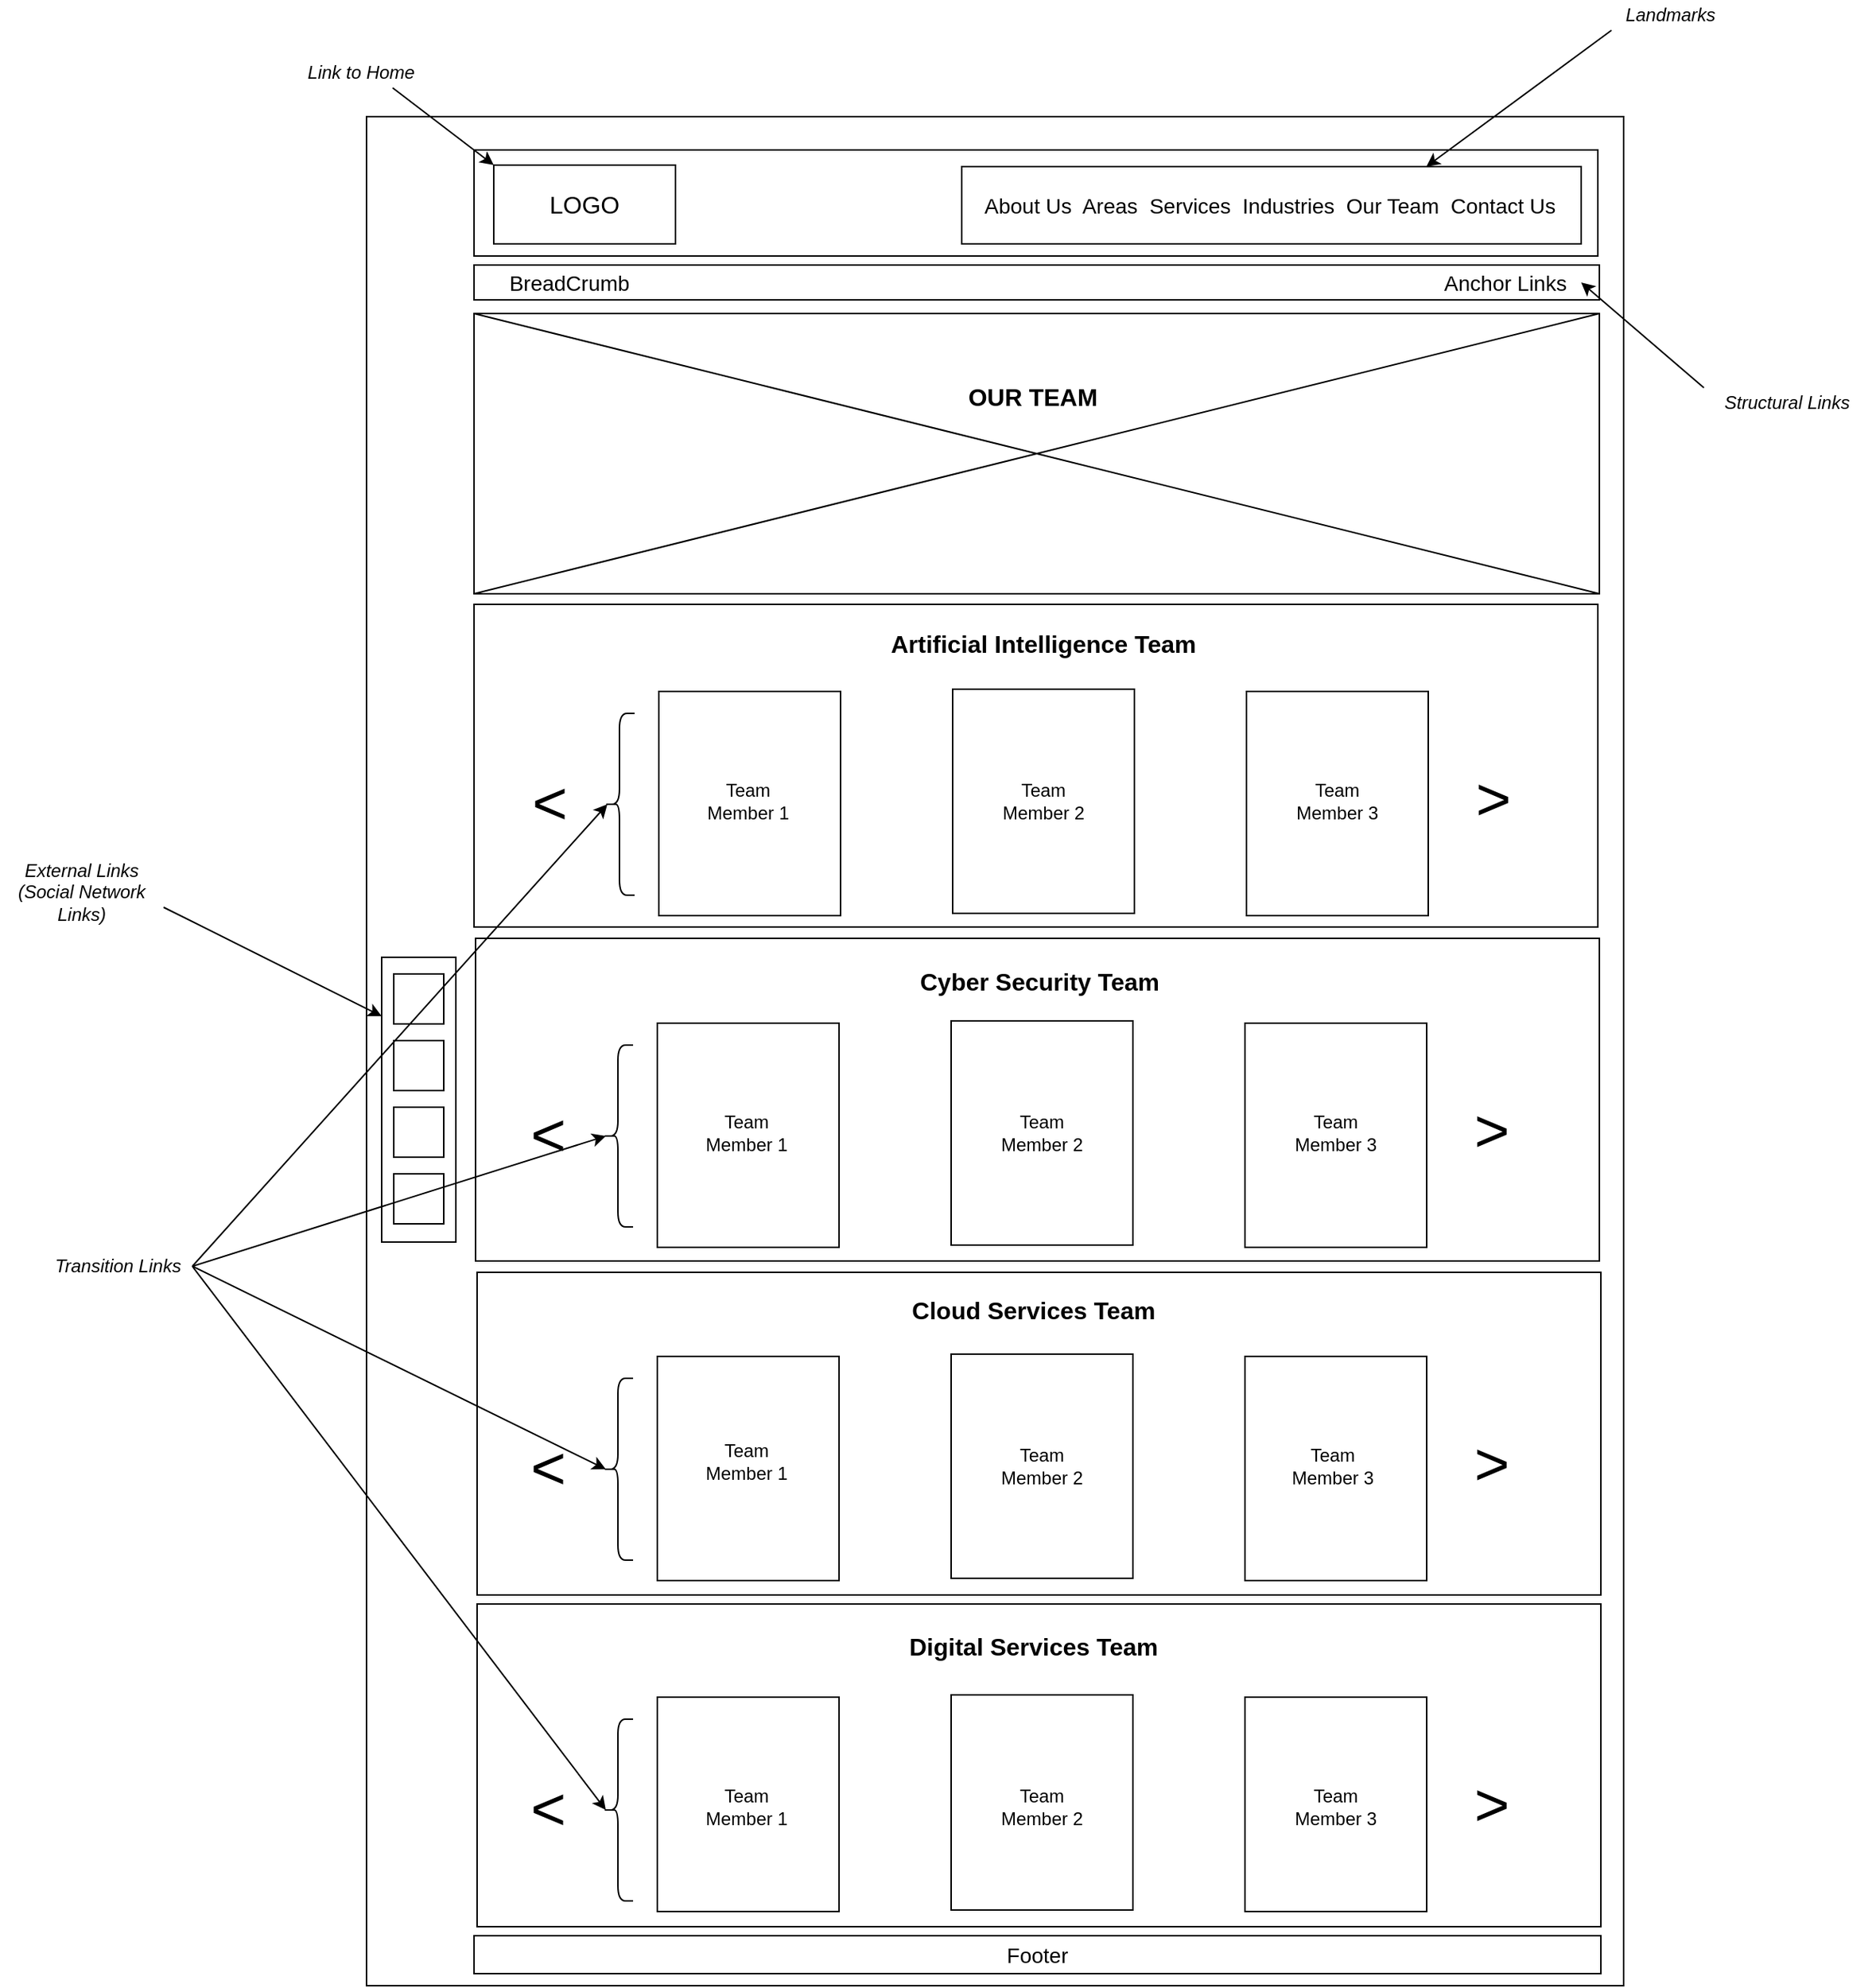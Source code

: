 <mxfile version="14.8.4" type="device"><diagram name="Page-1" id="03018318-947c-dd8e-b7a3-06fadd420f32"><mxGraphModel dx="1750" dy="1097" grid="0" gridSize="10" guides="1" tooltips="1" connect="1" arrows="1" fold="1" page="0" pageScale="1" pageWidth="1100" pageHeight="850" background="none" math="0" shadow="0"><root><mxCell id="0"/><mxCell id="1" parent="0"/><mxCell id="CYJnyLpGrIlCyg3LrzTW-3" value="" style="rounded=0;whiteSpace=wrap;html=1;fillColor=none;" parent="1" vertex="1"><mxGeometry x="14" y="-75" width="830" height="1234" as="geometry"/></mxCell><mxCell id="CYJnyLpGrIlCyg3LrzTW-4" value="" style="rounded=0;whiteSpace=wrap;html=1;fillColor=none;" parent="1" vertex="1"><mxGeometry x="85" y="-53" width="742" height="70" as="geometry"/></mxCell><mxCell id="CYJnyLpGrIlCyg3LrzTW-6" value="&lt;font style=&quot;font-size: 16px&quot;&gt;LOGO&lt;/font&gt;" style="rounded=0;whiteSpace=wrap;html=1;fillColor=none;" parent="1" vertex="1"><mxGeometry x="98" y="-43" width="120" height="52" as="geometry"/></mxCell><mxCell id="CYJnyLpGrIlCyg3LrzTW-14" value="" style="rounded=0;whiteSpace=wrap;html=1;strokeColor=#000000;fillColor=none;" parent="1" vertex="1"><mxGeometry x="407" y="-42" width="409" height="51" as="geometry"/></mxCell><mxCell id="CYJnyLpGrIlCyg3LrzTW-16" value="&lt;i&gt;Landmarks&lt;/i&gt;" style="text;html=1;strokeColor=none;fillColor=none;align=center;verticalAlign=middle;whiteSpace=wrap;rounded=0;" parent="1" vertex="1"><mxGeometry x="836" y="-152" width="78" height="20" as="geometry"/></mxCell><mxCell id="CYJnyLpGrIlCyg3LrzTW-18" value="" style="endArrow=classic;html=1;entryX=0.75;entryY=0;entryDx=0;entryDy=0;exitX=0;exitY=1;exitDx=0;exitDy=0;" parent="1" source="CYJnyLpGrIlCyg3LrzTW-16" target="CYJnyLpGrIlCyg3LrzTW-14" edge="1"><mxGeometry width="50" height="50" relative="1" as="geometry"><mxPoint x="879" y="-68" as="sourcePoint"/><mxPoint x="929" y="-118" as="targetPoint"/></mxGeometry></mxCell><mxCell id="CYJnyLpGrIlCyg3LrzTW-19" value="" style="endArrow=classic;html=1;entryX=0;entryY=0;entryDx=0;entryDy=0;exitX=0.75;exitY=1;exitDx=0;exitDy=0;" parent="1" source="CYJnyLpGrIlCyg3LrzTW-20" target="CYJnyLpGrIlCyg3LrzTW-6" edge="1"><mxGeometry width="50" height="50" relative="1" as="geometry"><mxPoint x="18" y="-91.0" as="sourcePoint"/><mxPoint x="68" y="-141" as="targetPoint"/></mxGeometry></mxCell><mxCell id="CYJnyLpGrIlCyg3LrzTW-20" value="&lt;i&gt;Link to Home&lt;/i&gt;" style="text;html=1;strokeColor=none;fillColor=none;align=center;verticalAlign=middle;whiteSpace=wrap;rounded=0;" parent="1" vertex="1"><mxGeometry x="-31" y="-114" width="83" height="20" as="geometry"/></mxCell><mxCell id="CYJnyLpGrIlCyg3LrzTW-21" value="" style="rounded=0;whiteSpace=wrap;html=1;fillColor=none;strokeColor=#000000;" parent="1" vertex="1"><mxGeometry x="85" y="23" width="743" height="23" as="geometry"/></mxCell><mxCell id="CYJnyLpGrIlCyg3LrzTW-25" value="" style="rounded=0;whiteSpace=wrap;html=1;fillColor=none;strokeColor=#000000;" parent="1" vertex="1"><mxGeometry x="85" y="55" width="743" height="185" as="geometry"/></mxCell><mxCell id="CYJnyLpGrIlCyg3LrzTW-27" value="" style="endArrow=none;html=1;entryX=0;entryY=0;entryDx=0;entryDy=0;exitX=1;exitY=1;exitDx=0;exitDy=0;" parent="1" source="CYJnyLpGrIlCyg3LrzTW-25" target="CYJnyLpGrIlCyg3LrzTW-25" edge="1"><mxGeometry width="50" height="50" relative="1" as="geometry"><mxPoint x="494" y="106" as="sourcePoint"/><mxPoint x="544" y="56" as="targetPoint"/></mxGeometry></mxCell><mxCell id="CYJnyLpGrIlCyg3LrzTW-28" value="" style="endArrow=none;html=1;entryX=1;entryY=0;entryDx=0;entryDy=0;exitX=0;exitY=1;exitDx=0;exitDy=0;" parent="1" source="CYJnyLpGrIlCyg3LrzTW-25" target="CYJnyLpGrIlCyg3LrzTW-25" edge="1"><mxGeometry width="50" height="50" relative="1" as="geometry"><mxPoint x="494" y="106" as="sourcePoint"/><mxPoint x="544" y="56" as="targetPoint"/></mxGeometry></mxCell><mxCell id="CYJnyLpGrIlCyg3LrzTW-29" value="&lt;b&gt;&lt;font style=&quot;font-size: 16px&quot;&gt;OUR TEAM&lt;br&gt;&lt;/font&gt;&lt;/b&gt;" style="text;html=1;strokeColor=none;fillColor=none;align=center;verticalAlign=middle;whiteSpace=wrap;rounded=0;" parent="1" vertex="1"><mxGeometry x="392" y="100" width="124" height="20" as="geometry"/></mxCell><mxCell id="CYJnyLpGrIlCyg3LrzTW-36" value="" style="rounded=0;whiteSpace=wrap;html=1;fillColor=none;strokeColor=#000000;" parent="1" vertex="1"><mxGeometry x="85" y="247" width="742" height="213" as="geometry"/></mxCell><mxCell id="CYJnyLpGrIlCyg3LrzTW-37" value="" style="rounded=0;whiteSpace=wrap;html=1;fillColor=none;strokeColor=#000000;" parent="1" vertex="1"><mxGeometry x="207" y="304.5" width="120" height="148" as="geometry"/></mxCell><mxCell id="CYJnyLpGrIlCyg3LrzTW-38" value="" style="rounded=0;whiteSpace=wrap;html=1;fillColor=none;strokeColor=#000000;" parent="1" vertex="1"><mxGeometry x="401" y="303" width="120" height="148" as="geometry"/></mxCell><mxCell id="CYJnyLpGrIlCyg3LrzTW-39" value="" style="rounded=0;whiteSpace=wrap;html=1;fillColor=none;strokeColor=#000000;" parent="1" vertex="1"><mxGeometry x="595" y="304.5" width="120" height="148" as="geometry"/></mxCell><mxCell id="CYJnyLpGrIlCyg3LrzTW-41" value="&lt;font style=&quot;font-size: 40px&quot;&gt;&amp;lt;&lt;/font&gt;" style="text;html=1;strokeColor=none;fillColor=none;align=center;verticalAlign=middle;whiteSpace=wrap;rounded=0;" parent="1" vertex="1"><mxGeometry x="115" y="354.5" width="40" height="45" as="geometry"/></mxCell><mxCell id="CYJnyLpGrIlCyg3LrzTW-42" value="&lt;font style=&quot;font-size: 40px&quot;&gt;&amp;lt;&lt;/font&gt;" style="text;html=1;strokeColor=none;fillColor=none;align=center;verticalAlign=middle;whiteSpace=wrap;rounded=0;rotation=-180;" parent="1" vertex="1"><mxGeometry x="738" y="356" width="40" height="45" as="geometry"/></mxCell><mxCell id="CYJnyLpGrIlCyg3LrzTW-43" value="Team Member 1" style="text;html=1;strokeColor=none;fillColor=none;align=center;verticalAlign=middle;whiteSpace=wrap;rounded=0;" parent="1" vertex="1"><mxGeometry x="233" y="367" width="66" height="20" as="geometry"/></mxCell><mxCell id="CYJnyLpGrIlCyg3LrzTW-45" value="Team Member 2" style="text;html=1;strokeColor=none;fillColor=none;align=center;verticalAlign=middle;whiteSpace=wrap;rounded=0;" parent="1" vertex="1"><mxGeometry x="428" y="367" width="66" height="20" as="geometry"/></mxCell><mxCell id="CYJnyLpGrIlCyg3LrzTW-46" value="Team Member 3" style="text;html=1;strokeColor=none;fillColor=none;align=center;verticalAlign=middle;whiteSpace=wrap;rounded=0;" parent="1" vertex="1"><mxGeometry x="622" y="367" width="66" height="20" as="geometry"/></mxCell><mxCell id="CYJnyLpGrIlCyg3LrzTW-68" value="&lt;font style=&quot;font-size: 14px&quot;&gt;Footer&lt;/font&gt;" style="rounded=0;whiteSpace=wrap;html=1;strokeColor=#000000;fillColor=none;" parent="1" vertex="1"><mxGeometry x="85" y="1126" width="744" height="25" as="geometry"/></mxCell><mxCell id="CYJnyLpGrIlCyg3LrzTW-69" value="" style="rounded=0;whiteSpace=wrap;html=1;strokeColor=#000000;fillColor=none;" parent="1" vertex="1"><mxGeometry x="24" y="480" width="49" height="188" as="geometry"/></mxCell><mxCell id="CYJnyLpGrIlCyg3LrzTW-70" value="" style="whiteSpace=wrap;html=1;aspect=fixed;strokeColor=#000000;fillColor=none;" parent="1" vertex="1"><mxGeometry x="32" y="491" width="33" height="33" as="geometry"/></mxCell><mxCell id="CYJnyLpGrIlCyg3LrzTW-71" value="" style="whiteSpace=wrap;html=1;aspect=fixed;strokeColor=#000000;fillColor=none;" parent="1" vertex="1"><mxGeometry x="32" y="535" width="33" height="33" as="geometry"/></mxCell><mxCell id="CYJnyLpGrIlCyg3LrzTW-72" value="" style="whiteSpace=wrap;html=1;aspect=fixed;strokeColor=#000000;fillColor=none;" parent="1" vertex="1"><mxGeometry x="32" y="579" width="33" height="33" as="geometry"/></mxCell><mxCell id="CYJnyLpGrIlCyg3LrzTW-73" value="" style="whiteSpace=wrap;html=1;aspect=fixed;strokeColor=#000000;fillColor=none;" parent="1" vertex="1"><mxGeometry x="32" y="623" width="33" height="33" as="geometry"/></mxCell><mxCell id="CYJnyLpGrIlCyg3LrzTW-74" value="&lt;i&gt;External Links (Social Network Links)&lt;/i&gt;" style="text;html=1;strokeColor=none;fillColor=none;align=center;verticalAlign=middle;whiteSpace=wrap;rounded=0;" parent="1" vertex="1"><mxGeometry x="-228" y="427" width="108" height="20" as="geometry"/></mxCell><mxCell id="CYJnyLpGrIlCyg3LrzTW-75" value="" style="endArrow=classic;html=1;entryX=0;entryY=0.207;entryDx=0;entryDy=0;entryPerimeter=0;exitX=1;exitY=1;exitDx=0;exitDy=0;" parent="1" source="CYJnyLpGrIlCyg3LrzTW-74" target="CYJnyLpGrIlCyg3LrzTW-69" edge="1"><mxGeometry width="50" height="50" relative="1" as="geometry"><mxPoint x="-111" y="602.0" as="sourcePoint"/><mxPoint x="-61" y="552" as="targetPoint"/></mxGeometry></mxCell><mxCell id="CYJnyLpGrIlCyg3LrzTW-78" value="" style="shape=curlyBracket;whiteSpace=wrap;html=1;rounded=1;strokeColor=#000000;fillColor=none;" parent="1" vertex="1"><mxGeometry x="171" y="319" width="20" height="120" as="geometry"/></mxCell><mxCell id="CYJnyLpGrIlCyg3LrzTW-81" value="&lt;i&gt;Transition Links&lt;/i&gt;" style="text;html=1;strokeColor=none;fillColor=none;align=center;verticalAlign=middle;whiteSpace=wrap;rounded=0;" parent="1" vertex="1"><mxGeometry x="-199" y="674" width="98" height="20" as="geometry"/></mxCell><mxCell id="kOy9L7OWamc_yqXSB0sL-1" value="&lt;b&gt;&lt;font style=&quot;font-size: 16px&quot;&gt;Artificial Intelligence Team&lt;/font&gt;&lt;/b&gt;" style="text;html=1;strokeColor=none;fillColor=none;align=center;verticalAlign=middle;whiteSpace=wrap;rounded=0;" parent="1" vertex="1"><mxGeometry x="350" y="263" width="222" height="20" as="geometry"/></mxCell><mxCell id="kOy9L7OWamc_yqXSB0sL-4" value="" style="rounded=0;whiteSpace=wrap;html=1;fillColor=none;strokeColor=#000000;" parent="1" vertex="1"><mxGeometry x="86" y="467.5" width="742" height="213" as="geometry"/></mxCell><mxCell id="kOy9L7OWamc_yqXSB0sL-5" value="" style="rounded=0;whiteSpace=wrap;html=1;fillColor=none;strokeColor=#000000;" parent="1" vertex="1"><mxGeometry x="206" y="523.5" width="120" height="148" as="geometry"/></mxCell><mxCell id="kOy9L7OWamc_yqXSB0sL-6" value="" style="rounded=0;whiteSpace=wrap;html=1;fillColor=none;strokeColor=#000000;" parent="1" vertex="1"><mxGeometry x="400" y="522" width="120" height="148" as="geometry"/></mxCell><mxCell id="kOy9L7OWamc_yqXSB0sL-7" value="" style="rounded=0;whiteSpace=wrap;html=1;fillColor=none;strokeColor=#000000;" parent="1" vertex="1"><mxGeometry x="594" y="523.5" width="120" height="148" as="geometry"/></mxCell><mxCell id="kOy9L7OWamc_yqXSB0sL-8" value="&lt;font style=&quot;font-size: 40px&quot;&gt;&amp;lt;&lt;/font&gt;" style="text;html=1;strokeColor=none;fillColor=none;align=center;verticalAlign=middle;whiteSpace=wrap;rounded=0;" parent="1" vertex="1"><mxGeometry x="114" y="573.5" width="40" height="45" as="geometry"/></mxCell><mxCell id="kOy9L7OWamc_yqXSB0sL-9" value="&lt;font style=&quot;font-size: 40px&quot;&gt;&amp;lt;&lt;/font&gt;" style="text;html=1;strokeColor=none;fillColor=none;align=center;verticalAlign=middle;whiteSpace=wrap;rounded=0;rotation=-180;" parent="1" vertex="1"><mxGeometry x="737" y="575" width="40" height="45" as="geometry"/></mxCell><mxCell id="kOy9L7OWamc_yqXSB0sL-10" value="Team Member 1" style="text;html=1;strokeColor=none;fillColor=none;align=center;verticalAlign=middle;whiteSpace=wrap;rounded=0;" parent="1" vertex="1"><mxGeometry x="232" y="586" width="66" height="20" as="geometry"/></mxCell><mxCell id="kOy9L7OWamc_yqXSB0sL-11" value="Team Member 2" style="text;html=1;strokeColor=none;fillColor=none;align=center;verticalAlign=middle;whiteSpace=wrap;rounded=0;" parent="1" vertex="1"><mxGeometry x="427" y="586" width="66" height="20" as="geometry"/></mxCell><mxCell id="kOy9L7OWamc_yqXSB0sL-12" value="Team Member 3" style="text;html=1;strokeColor=none;fillColor=none;align=center;verticalAlign=middle;whiteSpace=wrap;rounded=0;" parent="1" vertex="1"><mxGeometry x="621" y="586" width="66" height="20" as="geometry"/></mxCell><mxCell id="kOy9L7OWamc_yqXSB0sL-13" value="" style="shape=curlyBracket;whiteSpace=wrap;html=1;rounded=1;strokeColor=#000000;fillColor=none;" parent="1" vertex="1"><mxGeometry x="170" y="538" width="20" height="120" as="geometry"/></mxCell><mxCell id="kOy9L7OWamc_yqXSB0sL-14" value="&lt;font size=&quot;1&quot;&gt;&lt;b style=&quot;font-size: 16px&quot;&gt;Cyber Security Team&lt;/b&gt;&lt;/font&gt;" style="text;html=1;strokeColor=none;fillColor=none;align=center;verticalAlign=middle;whiteSpace=wrap;rounded=0;" parent="1" vertex="1"><mxGeometry x="373" y="486" width="171" height="20" as="geometry"/></mxCell><mxCell id="kOy9L7OWamc_yqXSB0sL-15" value="" style="rounded=0;whiteSpace=wrap;html=1;fillColor=none;strokeColor=#000000;" parent="1" vertex="1"><mxGeometry x="87" y="688" width="742" height="213" as="geometry"/></mxCell><mxCell id="kOy9L7OWamc_yqXSB0sL-16" value="" style="rounded=0;whiteSpace=wrap;html=1;fillColor=none;strokeColor=#000000;" parent="1" vertex="1"><mxGeometry x="206" y="743.5" width="120" height="148" as="geometry"/></mxCell><mxCell id="kOy9L7OWamc_yqXSB0sL-17" value="" style="rounded=0;whiteSpace=wrap;html=1;fillColor=none;strokeColor=#000000;" parent="1" vertex="1"><mxGeometry x="400" y="742" width="120" height="148" as="geometry"/></mxCell><mxCell id="kOy9L7OWamc_yqXSB0sL-18" value="" style="rounded=0;whiteSpace=wrap;html=1;fillColor=none;strokeColor=#000000;" parent="1" vertex="1"><mxGeometry x="594" y="743.5" width="120" height="148" as="geometry"/></mxCell><mxCell id="kOy9L7OWamc_yqXSB0sL-19" value="&lt;font style=&quot;font-size: 40px&quot;&gt;&amp;lt;&lt;/font&gt;" style="text;html=1;strokeColor=none;fillColor=none;align=center;verticalAlign=middle;whiteSpace=wrap;rounded=0;" parent="1" vertex="1"><mxGeometry x="114" y="793.5" width="40" height="45" as="geometry"/></mxCell><mxCell id="kOy9L7OWamc_yqXSB0sL-20" value="&lt;font style=&quot;font-size: 40px&quot;&gt;&amp;lt;&lt;/font&gt;" style="text;html=1;strokeColor=none;fillColor=none;align=center;verticalAlign=middle;whiteSpace=wrap;rounded=0;rotation=-180;" parent="1" vertex="1"><mxGeometry x="737" y="795" width="40" height="45" as="geometry"/></mxCell><mxCell id="kOy9L7OWamc_yqXSB0sL-21" value="Team Member 1" style="text;html=1;strokeColor=none;fillColor=none;align=center;verticalAlign=middle;whiteSpace=wrap;rounded=0;" parent="1" vertex="1"><mxGeometry x="227" y="803" width="76" height="20" as="geometry"/></mxCell><mxCell id="kOy9L7OWamc_yqXSB0sL-22" value="Team Member 2" style="text;html=1;strokeColor=none;fillColor=none;align=center;verticalAlign=middle;whiteSpace=wrap;rounded=0;" parent="1" vertex="1"><mxGeometry x="422" y="806" width="76" height="20" as="geometry"/></mxCell><mxCell id="kOy9L7OWamc_yqXSB0sL-23" value="Team Member 3" style="text;html=1;strokeColor=none;fillColor=none;align=center;verticalAlign=middle;whiteSpace=wrap;rounded=0;" parent="1" vertex="1"><mxGeometry x="614" y="806" width="76" height="20" as="geometry"/></mxCell><mxCell id="kOy9L7OWamc_yqXSB0sL-24" value="" style="shape=curlyBracket;whiteSpace=wrap;html=1;rounded=1;strokeColor=#000000;fillColor=none;" parent="1" vertex="1"><mxGeometry x="170" y="758" width="20" height="120" as="geometry"/></mxCell><mxCell id="4IrFcEppVNAU4fLBlsSF-2" value="" style="rounded=0;whiteSpace=wrap;html=1;fillColor=none;strokeColor=#000000;" parent="1" vertex="1"><mxGeometry x="87" y="907" width="742" height="213" as="geometry"/></mxCell><mxCell id="4IrFcEppVNAU4fLBlsSF-3" value="" style="rounded=0;whiteSpace=wrap;html=1;fillColor=none;strokeColor=#000000;" parent="1" vertex="1"><mxGeometry x="206" y="968.5" width="120" height="141.5" as="geometry"/></mxCell><mxCell id="4IrFcEppVNAU4fLBlsSF-4" value="" style="rounded=0;whiteSpace=wrap;html=1;fillColor=none;strokeColor=#000000;" parent="1" vertex="1"><mxGeometry x="400" y="967" width="120" height="142" as="geometry"/></mxCell><mxCell id="4IrFcEppVNAU4fLBlsSF-5" value="" style="rounded=0;whiteSpace=wrap;html=1;fillColor=none;strokeColor=#000000;" parent="1" vertex="1"><mxGeometry x="594" y="968.5" width="120" height="141.5" as="geometry"/></mxCell><mxCell id="4IrFcEppVNAU4fLBlsSF-6" value="&lt;font style=&quot;font-size: 40px&quot;&gt;&amp;lt;&lt;/font&gt;" style="text;html=1;strokeColor=none;fillColor=none;align=center;verticalAlign=middle;whiteSpace=wrap;rounded=0;" parent="1" vertex="1"><mxGeometry x="114" y="1018.5" width="40" height="45" as="geometry"/></mxCell><mxCell id="4IrFcEppVNAU4fLBlsSF-7" value="&lt;font style=&quot;font-size: 40px&quot;&gt;&amp;lt;&lt;/font&gt;" style="text;html=1;strokeColor=none;fillColor=none;align=center;verticalAlign=middle;whiteSpace=wrap;rounded=0;rotation=-180;" parent="1" vertex="1"><mxGeometry x="737" y="1020" width="40" height="45" as="geometry"/></mxCell><mxCell id="4IrFcEppVNAU4fLBlsSF-8" value="Team Member 1" style="text;html=1;strokeColor=none;fillColor=none;align=center;verticalAlign=middle;whiteSpace=wrap;rounded=0;" parent="1" vertex="1"><mxGeometry x="232" y="1031" width="66" height="20" as="geometry"/></mxCell><mxCell id="4IrFcEppVNAU4fLBlsSF-9" value="Team Member 2" style="text;html=1;strokeColor=none;fillColor=none;align=center;verticalAlign=middle;whiteSpace=wrap;rounded=0;" parent="1" vertex="1"><mxGeometry x="427" y="1031" width="66" height="20" as="geometry"/></mxCell><mxCell id="4IrFcEppVNAU4fLBlsSF-10" value="Team Member 3" style="text;html=1;strokeColor=none;fillColor=none;align=center;verticalAlign=middle;whiteSpace=wrap;rounded=0;" parent="1" vertex="1"><mxGeometry x="621" y="1031" width="66" height="20" as="geometry"/></mxCell><mxCell id="4IrFcEppVNAU4fLBlsSF-11" value="" style="shape=curlyBracket;whiteSpace=wrap;html=1;rounded=1;strokeColor=#000000;fillColor=none;" parent="1" vertex="1"><mxGeometry x="170" y="983" width="20" height="120" as="geometry"/></mxCell><mxCell id="4IrFcEppVNAU4fLBlsSF-13" value="&lt;font size=&quot;1&quot;&gt;&lt;b style=&quot;font-size: 16px&quot;&gt;Cloud Services Team&lt;/b&gt;&lt;/font&gt;" style="text;html=1;strokeColor=none;fillColor=none;align=center;verticalAlign=middle;whiteSpace=wrap;rounded=0;" parent="1" vertex="1"><mxGeometry x="368.5" y="703" width="171" height="20" as="geometry"/></mxCell><mxCell id="4IrFcEppVNAU4fLBlsSF-14" value="&lt;font size=&quot;1&quot;&gt;&lt;b style=&quot;font-size: 16px&quot;&gt;Digital Services Team&lt;/b&gt;&lt;/font&gt;" style="text;html=1;strokeColor=none;fillColor=none;align=center;verticalAlign=middle;whiteSpace=wrap;rounded=0;" parent="1" vertex="1"><mxGeometry x="368.5" y="925" width="171" height="20" as="geometry"/></mxCell><mxCell id="4IrFcEppVNAU4fLBlsSF-15" value="" style="endArrow=classic;html=1;exitX=1;exitY=0.5;exitDx=0;exitDy=0;entryX=0.1;entryY=0.5;entryDx=0;entryDy=0;entryPerimeter=0;" parent="1" source="CYJnyLpGrIlCyg3LrzTW-81" target="CYJnyLpGrIlCyg3LrzTW-78" edge="1"><mxGeometry width="50" height="50" relative="1" as="geometry"><mxPoint x="-112" y="852" as="sourcePoint"/><mxPoint x="-188" y="685" as="targetPoint"/></mxGeometry></mxCell><mxCell id="4IrFcEppVNAU4fLBlsSF-16" value="" style="endArrow=classic;html=1;exitX=1;exitY=0.5;exitDx=0;exitDy=0;entryX=0.1;entryY=0.5;entryDx=0;entryDy=0;entryPerimeter=0;" parent="1" source="CYJnyLpGrIlCyg3LrzTW-81" target="kOy9L7OWamc_yqXSB0sL-13" edge="1"><mxGeometry width="50" height="50" relative="1" as="geometry"><mxPoint x="-75" y="929" as="sourcePoint"/><mxPoint x="-25" y="879" as="targetPoint"/></mxGeometry></mxCell><mxCell id="4IrFcEppVNAU4fLBlsSF-17" value="" style="endArrow=classic;html=1;exitX=1;exitY=0.5;exitDx=0;exitDy=0;entryX=0.1;entryY=0.5;entryDx=0;entryDy=0;entryPerimeter=0;" parent="1" source="CYJnyLpGrIlCyg3LrzTW-81" target="kOy9L7OWamc_yqXSB0sL-24" edge="1"><mxGeometry width="50" height="50" relative="1" as="geometry"><mxPoint x="-80" y="793" as="sourcePoint"/><mxPoint x="-30" y="743" as="targetPoint"/></mxGeometry></mxCell><mxCell id="4IrFcEppVNAU4fLBlsSF-18" value="" style="endArrow=classic;html=1;exitX=1;exitY=0.5;exitDx=0;exitDy=0;entryX=0.1;entryY=0.5;entryDx=0;entryDy=0;entryPerimeter=0;" parent="1" source="CYJnyLpGrIlCyg3LrzTW-81" target="4IrFcEppVNAU4fLBlsSF-11" edge="1"><mxGeometry width="50" height="50" relative="1" as="geometry"><mxPoint x="-93" y="708" as="sourcePoint"/><mxPoint x="-53" y="786" as="targetPoint"/></mxGeometry></mxCell><mxCell id="3wt-GhTLmmk9Ybt2_tKK-1" value="&lt;font style=&quot;font-size: 14px&quot;&gt;About Us&amp;nbsp; Areas&amp;nbsp; Services&amp;nbsp; Industries&amp;nbsp; &lt;/font&gt;&lt;font style=&quot;font-size: 14px&quot;&gt;Our Team&amp;nbsp; Contact Us&lt;/font&gt;" style="text;html=1;strokeColor=none;fillColor=none;align=left;verticalAlign=middle;whiteSpace=wrap;rounded=0;" vertex="1" parent="1"><mxGeometry x="420" y="-26.5" width="382" height="20" as="geometry"/></mxCell><mxCell id="3wt-GhTLmmk9Ybt2_tKK-2" value="&lt;font style=&quot;font-size: 14px&quot;&gt;Anchor Links&lt;/font&gt;" style="text;html=1;strokeColor=none;fillColor=none;align=center;verticalAlign=middle;whiteSpace=wrap;rounded=0;" vertex="1" parent="1"><mxGeometry x="716" y="26.5" width="100" height="16" as="geometry"/></mxCell><mxCell id="3wt-GhTLmmk9Ybt2_tKK-3" value="&lt;i&gt;Structural Links&lt;/i&gt;" style="text;html=1;strokeColor=none;fillColor=none;align=center;verticalAlign=middle;whiteSpace=wrap;rounded=0;" vertex="1" parent="1"><mxGeometry x="897" y="104" width="110" height="20" as="geometry"/></mxCell><mxCell id="3wt-GhTLmmk9Ybt2_tKK-4" value="" style="endArrow=classic;html=1;entryX=1;entryY=0.5;entryDx=0;entryDy=0;exitX=0;exitY=0;exitDx=0;exitDy=0;" edge="1" parent="1" source="3wt-GhTLmmk9Ybt2_tKK-3" target="3wt-GhTLmmk9Ybt2_tKK-2"><mxGeometry width="50" height="50" relative="1" as="geometry"><mxPoint x="-22" y="32.0" as="sourcePoint"/><mxPoint x="28" y="-18" as="targetPoint"/></mxGeometry></mxCell><mxCell id="3wt-GhTLmmk9Ybt2_tKK-5" value="&lt;font style=&quot;font-size: 14px&quot;&gt;BreadCrumb&lt;/font&gt;" style="text;html=1;strokeColor=none;fillColor=none;align=center;verticalAlign=middle;whiteSpace=wrap;rounded=0;" vertex="1" parent="1"><mxGeometry x="98" y="26.5" width="100" height="16" as="geometry"/></mxCell></root></mxGraphModel></diagram></mxfile>